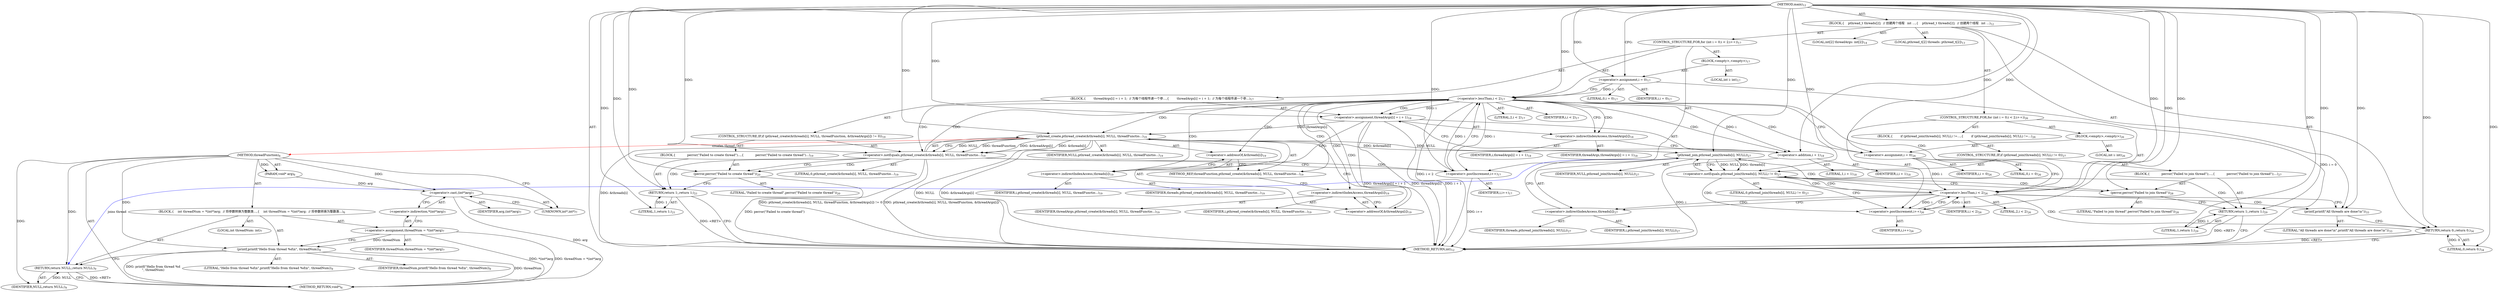 digraph combined {
"31" [label = <(METHOD,main)<SUB>12</SUB>> ]
"32" [label = <(BLOCK,{
    pthread_t threads[2];  // 创建两个线程
    int ...,{
    pthread_t threads[2];  // 创建两个线程
    int ...)<SUB>12</SUB>> ]
"33" [label = <(LOCAL,pthread_t[2] threads: pthread_t[2])<SUB>13</SUB>> ]
"34" [label = <(LOCAL,int[2] threadArgs: int[2])<SUB>14</SUB>> ]
"35" [label = <(CONTROL_STRUCTURE,FOR,for (int i = 0;i &lt; 2;i++))<SUB>17</SUB>> ]
"36" [label = <(BLOCK,&lt;empty&gt;,&lt;empty&gt;)<SUB>17</SUB>> ]
"37" [label = <(LOCAL,int i: int)<SUB>17</SUB>> ]
"38" [label = <(&lt;operator&gt;.assignment,i = 0)<SUB>17</SUB>> ]
"39" [label = <(IDENTIFIER,i,i = 0)<SUB>17</SUB>> ]
"40" [label = <(LITERAL,0,i = 0)<SUB>17</SUB>> ]
"41" [label = <(&lt;operator&gt;.lessThan,i &lt; 2)<SUB>17</SUB>> ]
"42" [label = <(IDENTIFIER,i,i &lt; 2)<SUB>17</SUB>> ]
"43" [label = <(LITERAL,2,i &lt; 2)<SUB>17</SUB>> ]
"44" [label = <(&lt;operator&gt;.postIncrement,i++)<SUB>17</SUB>> ]
"45" [label = <(IDENTIFIER,i,i++)<SUB>17</SUB>> ]
"46" [label = <(BLOCK,{
        threadArgs[i] = i + 1;  // 为每个线程传递一个参...,{
        threadArgs[i] = i + 1;  // 为每个线程传递一个参...)<SUB>17</SUB>> ]
"47" [label = <(&lt;operator&gt;.assignment,threadArgs[i] = i + 1)<SUB>18</SUB>> ]
"48" [label = <(&lt;operator&gt;.indirectIndexAccess,threadArgs[i])<SUB>18</SUB>> ]
"49" [label = <(IDENTIFIER,threadArgs,threadArgs[i] = i + 1)<SUB>18</SUB>> ]
"50" [label = <(IDENTIFIER,i,threadArgs[i] = i + 1)<SUB>18</SUB>> ]
"51" [label = <(&lt;operator&gt;.addition,i + 1)<SUB>18</SUB>> ]
"52" [label = <(IDENTIFIER,i,i + 1)<SUB>18</SUB>> ]
"53" [label = <(LITERAL,1,i + 1)<SUB>18</SUB>> ]
"54" [label = <(CONTROL_STRUCTURE,IF,if (pthread_create(&amp;threads[i], NULL, threadFunction, &amp;threadArgs[i]) != 0))<SUB>19</SUB>> ]
"55" [label = <(&lt;operator&gt;.notEquals,pthread_create(&amp;threads[i], NULL, threadFunctio...)<SUB>19</SUB>> ]
"56" [label = <(pthread_create,pthread_create(&amp;threads[i], NULL, threadFunctio...)<SUB>19</SUB>> ]
"57" [label = <(&lt;operator&gt;.addressOf,&amp;threads[i])<SUB>19</SUB>> ]
"58" [label = <(&lt;operator&gt;.indirectIndexAccess,threads[i])<SUB>19</SUB>> ]
"59" [label = <(IDENTIFIER,threads,pthread_create(&amp;threads[i], NULL, threadFunctio...)<SUB>19</SUB>> ]
"60" [label = <(IDENTIFIER,i,pthread_create(&amp;threads[i], NULL, threadFunctio...)<SUB>19</SUB>> ]
"61" [label = <(IDENTIFIER,NULL,pthread_create(&amp;threads[i], NULL, threadFunctio...)<SUB>19</SUB>> ]
"62" [label = <(METHOD_REF,threadFunction,pthread_create(&amp;threads[i], NULL, threadFunctio...)<SUB>19</SUB>> ]
"63" [label = <(&lt;operator&gt;.addressOf,&amp;threadArgs[i])<SUB>19</SUB>> ]
"64" [label = <(&lt;operator&gt;.indirectIndexAccess,threadArgs[i])<SUB>19</SUB>> ]
"65" [label = <(IDENTIFIER,threadArgs,pthread_create(&amp;threads[i], NULL, threadFunctio...)<SUB>19</SUB>> ]
"66" [label = <(IDENTIFIER,i,pthread_create(&amp;threads[i], NULL, threadFunctio...)<SUB>19</SUB>> ]
"67" [label = <(LITERAL,0,pthread_create(&amp;threads[i], NULL, threadFunctio...)<SUB>19</SUB>> ]
"68" [label = <(BLOCK,{
            perror(&quot;Failed to create thread&quot;)...,{
            perror(&quot;Failed to create thread&quot;)...)<SUB>19</SUB>> ]
"69" [label = <(perror,perror(&quot;Failed to create thread&quot;))<SUB>20</SUB>> ]
"70" [label = <(LITERAL,&quot;Failed to create thread&quot;,perror(&quot;Failed to create thread&quot;))<SUB>20</SUB>> ]
"71" [label = <(RETURN,return 1;,return 1;)<SUB>21</SUB>> ]
"72" [label = <(LITERAL,1,return 1;)<SUB>21</SUB>> ]
"73" [label = <(CONTROL_STRUCTURE,FOR,for (int i = 0;i &lt; 2;i++))<SUB>26</SUB>> ]
"74" [label = <(BLOCK,&lt;empty&gt;,&lt;empty&gt;)<SUB>26</SUB>> ]
"75" [label = <(LOCAL,int i: int)<SUB>26</SUB>> ]
"76" [label = <(&lt;operator&gt;.assignment,i = 0)<SUB>26</SUB>> ]
"77" [label = <(IDENTIFIER,i,i = 0)<SUB>26</SUB>> ]
"78" [label = <(LITERAL,0,i = 0)<SUB>26</SUB>> ]
"79" [label = <(&lt;operator&gt;.lessThan,i &lt; 2)<SUB>26</SUB>> ]
"80" [label = <(IDENTIFIER,i,i &lt; 2)<SUB>26</SUB>> ]
"81" [label = <(LITERAL,2,i &lt; 2)<SUB>26</SUB>> ]
"82" [label = <(&lt;operator&gt;.postIncrement,i++)<SUB>26</SUB>> ]
"83" [label = <(IDENTIFIER,i,i++)<SUB>26</SUB>> ]
"84" [label = <(BLOCK,{
        if (pthread_join(threads[i], NULL) !=...,{
        if (pthread_join(threads[i], NULL) !=...)<SUB>26</SUB>> ]
"85" [label = <(CONTROL_STRUCTURE,IF,if (pthread_join(threads[i], NULL) != 0))<SUB>27</SUB>> ]
"86" [label = <(&lt;operator&gt;.notEquals,pthread_join(threads[i], NULL) != 0)<SUB>27</SUB>> ]
"87" [label = <(pthread_join,pthread_join(threads[i], NULL))<SUB>27</SUB>> ]
"88" [label = <(&lt;operator&gt;.indirectIndexAccess,threads[i])<SUB>27</SUB>> ]
"89" [label = <(IDENTIFIER,threads,pthread_join(threads[i], NULL))<SUB>27</SUB>> ]
"90" [label = <(IDENTIFIER,i,pthread_join(threads[i], NULL))<SUB>27</SUB>> ]
"91" [label = <(IDENTIFIER,NULL,pthread_join(threads[i], NULL))<SUB>27</SUB>> ]
"92" [label = <(LITERAL,0,pthread_join(threads[i], NULL) != 0)<SUB>27</SUB>> ]
"93" [label = <(BLOCK,{
            perror(&quot;Failed to join thread&quot;);
...,{
            perror(&quot;Failed to join thread&quot;);
...)<SUB>27</SUB>> ]
"94" [label = <(perror,perror(&quot;Failed to join thread&quot;))<SUB>28</SUB>> ]
"95" [label = <(LITERAL,&quot;Failed to join thread&quot;,perror(&quot;Failed to join thread&quot;))<SUB>28</SUB>> ]
"96" [label = <(RETURN,return 1;,return 1;)<SUB>29</SUB>> ]
"97" [label = <(LITERAL,1,return 1;)<SUB>29</SUB>> ]
"98" [label = <(printf,printf(&quot;All threads are done!\n&quot;))<SUB>33</SUB>> ]
"99" [label = <(LITERAL,&quot;All threads are done!\n&quot;,printf(&quot;All threads are done!\n&quot;))<SUB>33</SUB>> ]
"100" [label = <(RETURN,return 0;,return 0;)<SUB>34</SUB>> ]
"101" [label = <(LITERAL,0,return 0;)<SUB>34</SUB>> ]
"102" [label = <(METHOD_RETURN,int)<SUB>12</SUB>> ]
  "31" -> "32"  [ label = "AST: "] 
  "31" -> "102"  [ label = "AST: "] 
  "32" -> "33"  [ label = "AST: "] 
  "32" -> "34"  [ label = "AST: "] 
  "32" -> "35"  [ label = "AST: "] 
  "32" -> "73"  [ label = "AST: "] 
  "32" -> "98"  [ label = "AST: "] 
  "32" -> "100"  [ label = "AST: "] 
  "35" -> "36"  [ label = "AST: "] 
  "35" -> "41"  [ label = "AST: "] 
  "35" -> "44"  [ label = "AST: "] 
  "35" -> "46"  [ label = "AST: "] 
  "36" -> "37"  [ label = "AST: "] 
  "36" -> "38"  [ label = "AST: "] 
  "38" -> "39"  [ label = "AST: "] 
  "38" -> "40"  [ label = "AST: "] 
  "41" -> "42"  [ label = "AST: "] 
  "41" -> "43"  [ label = "AST: "] 
  "44" -> "45"  [ label = "AST: "] 
  "46" -> "47"  [ label = "AST: "] 
  "46" -> "54"  [ label = "AST: "] 
  "47" -> "48"  [ label = "AST: "] 
  "47" -> "51"  [ label = "AST: "] 
  "48" -> "49"  [ label = "AST: "] 
  "48" -> "50"  [ label = "AST: "] 
  "51" -> "52"  [ label = "AST: "] 
  "51" -> "53"  [ label = "AST: "] 
  "54" -> "55"  [ label = "AST: "] 
  "54" -> "68"  [ label = "AST: "] 
  "55" -> "56"  [ label = "AST: "] 
  "55" -> "67"  [ label = "AST: "] 
  "56" -> "57"  [ label = "AST: "] 
  "56" -> "61"  [ label = "AST: "] 
  "56" -> "62"  [ label = "AST: "] 
  "56" -> "63"  [ label = "AST: "] 
  "57" -> "58"  [ label = "AST: "] 
  "58" -> "59"  [ label = "AST: "] 
  "58" -> "60"  [ label = "AST: "] 
  "63" -> "64"  [ label = "AST: "] 
  "64" -> "65"  [ label = "AST: "] 
  "64" -> "66"  [ label = "AST: "] 
  "68" -> "69"  [ label = "AST: "] 
  "68" -> "71"  [ label = "AST: "] 
  "69" -> "70"  [ label = "AST: "] 
  "71" -> "72"  [ label = "AST: "] 
  "73" -> "74"  [ label = "AST: "] 
  "73" -> "79"  [ label = "AST: "] 
  "73" -> "82"  [ label = "AST: "] 
  "73" -> "84"  [ label = "AST: "] 
  "74" -> "75"  [ label = "AST: "] 
  "74" -> "76"  [ label = "AST: "] 
  "76" -> "77"  [ label = "AST: "] 
  "76" -> "78"  [ label = "AST: "] 
  "79" -> "80"  [ label = "AST: "] 
  "79" -> "81"  [ label = "AST: "] 
  "82" -> "83"  [ label = "AST: "] 
  "84" -> "85"  [ label = "AST: "] 
  "85" -> "86"  [ label = "AST: "] 
  "85" -> "93"  [ label = "AST: "] 
  "86" -> "87"  [ label = "AST: "] 
  "86" -> "92"  [ label = "AST: "] 
  "87" -> "88"  [ label = "AST: "] 
  "87" -> "91"  [ label = "AST: "] 
  "88" -> "89"  [ label = "AST: "] 
  "88" -> "90"  [ label = "AST: "] 
  "93" -> "94"  [ label = "AST: "] 
  "93" -> "96"  [ label = "AST: "] 
  "94" -> "95"  [ label = "AST: "] 
  "96" -> "97"  [ label = "AST: "] 
  "98" -> "99"  [ label = "AST: "] 
  "100" -> "101"  [ label = "AST: "] 
  "98" -> "100"  [ label = "CFG: "] 
  "100" -> "102"  [ label = "CFG: "] 
  "41" -> "48"  [ label = "CFG: "] 
  "41" -> "76"  [ label = "CFG: "] 
  "44" -> "41"  [ label = "CFG: "] 
  "79" -> "88"  [ label = "CFG: "] 
  "79" -> "98"  [ label = "CFG: "] 
  "82" -> "79"  [ label = "CFG: "] 
  "38" -> "41"  [ label = "CFG: "] 
  "47" -> "58"  [ label = "CFG: "] 
  "76" -> "79"  [ label = "CFG: "] 
  "48" -> "51"  [ label = "CFG: "] 
  "51" -> "47"  [ label = "CFG: "] 
  "55" -> "69"  [ label = "CFG: "] 
  "55" -> "44"  [ label = "CFG: "] 
  "86" -> "94"  [ label = "CFG: "] 
  "86" -> "82"  [ label = "CFG: "] 
  "56" -> "55"  [ label = "CFG: "] 
  "69" -> "71"  [ label = "CFG: "] 
  "71" -> "102"  [ label = "CFG: "] 
  "87" -> "86"  [ label = "CFG: "] 
  "94" -> "96"  [ label = "CFG: "] 
  "96" -> "102"  [ label = "CFG: "] 
  "57" -> "62"  [ label = "CFG: "] 
  "62" -> "64"  [ label = "CFG: "] 
  "63" -> "56"  [ label = "CFG: "] 
  "88" -> "87"  [ label = "CFG: "] 
  "58" -> "57"  [ label = "CFG: "] 
  "64" -> "63"  [ label = "CFG: "] 
  "31" -> "38"  [ label = "CFG: "] 
  "96" -> "102"  [ label = "DDG: &lt;RET&gt;"] 
  "71" -> "102"  [ label = "DDG: &lt;RET&gt;"] 
  "100" -> "102"  [ label = "DDG: &lt;RET&gt;"] 
  "38" -> "102"  [ label = "DDG: i = 0"] 
  "41" -> "102"  [ label = "DDG: i &lt; 2"] 
  "47" -> "102"  [ label = "DDG: threadArgs[i]"] 
  "51" -> "102"  [ label = "DDG: i"] 
  "47" -> "102"  [ label = "DDG: i + 1"] 
  "47" -> "102"  [ label = "DDG: threadArgs[i] = i + 1"] 
  "56" -> "102"  [ label = "DDG: &amp;threads[i]"] 
  "56" -> "102"  [ label = "DDG: NULL"] 
  "56" -> "102"  [ label = "DDG: &amp;threadArgs[i]"] 
  "55" -> "102"  [ label = "DDG: pthread_create(&amp;threads[i], NULL, threadFunction, &amp;threadArgs[i])"] 
  "55" -> "102"  [ label = "DDG: pthread_create(&amp;threads[i], NULL, threadFunction, &amp;threadArgs[i]) != 0"] 
  "44" -> "102"  [ label = "DDG: i++"] 
  "69" -> "102"  [ label = "DDG: perror(&quot;Failed to create thread&quot;)"] 
  "101" -> "100"  [ label = "DDG: 0"] 
  "31" -> "100"  [ label = "DDG: "] 
  "31" -> "98"  [ label = "DDG: "] 
  "31" -> "101"  [ label = "DDG: "] 
  "31" -> "38"  [ label = "DDG: "] 
  "38" -> "41"  [ label = "DDG: i"] 
  "44" -> "41"  [ label = "DDG: i"] 
  "31" -> "41"  [ label = "DDG: "] 
  "31" -> "44"  [ label = "DDG: "] 
  "41" -> "44"  [ label = "DDG: i"] 
  "41" -> "47"  [ label = "DDG: i"] 
  "31" -> "47"  [ label = "DDG: "] 
  "31" -> "76"  [ label = "DDG: "] 
  "76" -> "79"  [ label = "DDG: i"] 
  "82" -> "79"  [ label = "DDG: i"] 
  "31" -> "79"  [ label = "DDG: "] 
  "79" -> "82"  [ label = "DDG: i"] 
  "31" -> "82"  [ label = "DDG: "] 
  "41" -> "51"  [ label = "DDG: i"] 
  "31" -> "51"  [ label = "DDG: "] 
  "56" -> "55"  [ label = "DDG: &amp;threads[i]"] 
  "56" -> "55"  [ label = "DDG: NULL"] 
  "56" -> "55"  [ label = "DDG: threadFunction"] 
  "56" -> "55"  [ label = "DDG: &amp;threadArgs[i]"] 
  "31" -> "55"  [ label = "DDG: "] 
  "72" -> "71"  [ label = "DDG: 1"] 
  "31" -> "71"  [ label = "DDG: "] 
  "87" -> "86"  [ label = "DDG: threads[i]"] 
  "87" -> "86"  [ label = "DDG: NULL"] 
  "31" -> "86"  [ label = "DDG: "] 
  "97" -> "96"  [ label = "DDG: 1"] 
  "31" -> "96"  [ label = "DDG: "] 
  "31" -> "56"  [ label = "DDG: "] 
  "47" -> "56"  [ label = "DDG: threadArgs[i]"] 
  "31" -> "69"  [ label = "DDG: "] 
  "31" -> "72"  [ label = "DDG: "] 
  "56" -> "87"  [ label = "DDG: &amp;threads[i]"] 
  "56" -> "87"  [ label = "DDG: NULL"] 
  "31" -> "87"  [ label = "DDG: "] 
  "31" -> "94"  [ label = "DDG: "] 
  "31" -> "97"  [ label = "DDG: "] 
  "41" -> "47"  [ label = "CDG: "] 
  "41" -> "48"  [ label = "CDG: "] 
  "41" -> "64"  [ label = "CDG: "] 
  "41" -> "51"  [ label = "CDG: "] 
  "41" -> "57"  [ label = "CDG: "] 
  "41" -> "56"  [ label = "CDG: "] 
  "41" -> "76"  [ label = "CDG: "] 
  "41" -> "79"  [ label = "CDG: "] 
  "41" -> "58"  [ label = "CDG: "] 
  "41" -> "63"  [ label = "CDG: "] 
  "41" -> "55"  [ label = "CDG: "] 
  "41" -> "62"  [ label = "CDG: "] 
  "79" -> "98"  [ label = "CDG: "] 
  "79" -> "87"  [ label = "CDG: "] 
  "79" -> "100"  [ label = "CDG: "] 
  "79" -> "88"  [ label = "CDG: "] 
  "79" -> "86"  [ label = "CDG: "] 
  "55" -> "69"  [ label = "CDG: "] 
  "55" -> "44"  [ label = "CDG: "] 
  "55" -> "71"  [ label = "CDG: "] 
  "55" -> "41"  [ label = "CDG: "] 
  "86" -> "94"  [ label = "CDG: "] 
  "86" -> "96"  [ label = "CDG: "] 
  "86" -> "82"  [ label = "CDG: "] 
  "86" -> "79"  [ label = "CDG: "] 
"14" [label = <(METHOD,threadFunction)<SUB>6</SUB>> ]
"15" [label = <(PARAM,void* arg)<SUB>6</SUB>> ]
"16" [label = <(BLOCK,{
    int threadNum = *(int*)arg;  // 将参数转换为整数类...,{
    int threadNum = *(int*)arg;  // 将参数转换为整数类...)<SUB>6</SUB>> ]
"17" [label = <(LOCAL,int threadNum: int)<SUB>7</SUB>> ]
"18" [label = <(&lt;operator&gt;.assignment,threadNum = *(int*)arg)<SUB>7</SUB>> ]
"19" [label = <(IDENTIFIER,threadNum,threadNum = *(int*)arg)<SUB>7</SUB>> ]
"20" [label = <(&lt;operator&gt;.indirection,*(int*)arg)<SUB>7</SUB>> ]
"21" [label = <(&lt;operator&gt;.cast,(int*)arg)<SUB>7</SUB>> ]
"22" [label = <(UNKNOWN,int*,int*)<SUB>7</SUB>> ]
"23" [label = <(IDENTIFIER,arg,(int*)arg)<SUB>7</SUB>> ]
"24" [label = <(printf,printf(&quot;Hello from thread %d\n&quot;, threadNum))<SUB>8</SUB>> ]
"25" [label = <(LITERAL,&quot;Hello from thread %d\n&quot;,printf(&quot;Hello from thread %d\n&quot;, threadNum))<SUB>8</SUB>> ]
"26" [label = <(IDENTIFIER,threadNum,printf(&quot;Hello from thread %d\n&quot;, threadNum))<SUB>8</SUB>> ]
"27" [label = <(RETURN,return NULL;,return NULL;)<SUB>9</SUB>> ]
"28" [label = <(IDENTIFIER,NULL,return NULL;)<SUB>9</SUB>> ]
"29" [label = <(METHOD_RETURN,void*)<SUB>6</SUB>> ]
  "14" -> "15"  [ label = "AST: "] 
  "14" -> "16"  [ label = "AST: "] 
  "14" -> "29"  [ label = "AST: "] 
  "16" -> "17"  [ label = "AST: "] 
  "16" -> "18"  [ label = "AST: "] 
  "16" -> "24"  [ label = "AST: "] 
  "16" -> "27"  [ label = "AST: "] 
  "18" -> "19"  [ label = "AST: "] 
  "18" -> "20"  [ label = "AST: "] 
  "20" -> "21"  [ label = "AST: "] 
  "21" -> "22"  [ label = "AST: "] 
  "21" -> "23"  [ label = "AST: "] 
  "24" -> "25"  [ label = "AST: "] 
  "24" -> "26"  [ label = "AST: "] 
  "27" -> "28"  [ label = "AST: "] 
  "18" -> "24"  [ label = "CFG: "] 
  "24" -> "27"  [ label = "CFG: "] 
  "27" -> "29"  [ label = "CFG: "] 
  "20" -> "18"  [ label = "CFG: "] 
  "21" -> "20"  [ label = "CFG: "] 
  "22" -> "21"  [ label = "CFG: "] 
  "14" -> "22"  [ label = "CFG: "] 
  "27" -> "29"  [ label = "DDG: &lt;RET&gt;"] 
  "21" -> "29"  [ label = "DDG: arg"] 
  "18" -> "29"  [ label = "DDG: *(int*)arg"] 
  "18" -> "29"  [ label = "DDG: threadNum = *(int*)arg"] 
  "24" -> "29"  [ label = "DDG: threadNum"] 
  "24" -> "29"  [ label = "DDG: printf(&quot;Hello from thread %d\n&quot;, threadNum)"] 
  "14" -> "15"  [ label = "DDG: "] 
  "28" -> "27"  [ label = "DDG: NULL"] 
  "14" -> "27"  [ label = "DDG: "] 
  "14" -> "24"  [ label = "DDG: "] 
  "18" -> "24"  [ label = "DDG: threadNum"] 
  "14" -> "28"  [ label = "DDG: "] 
  "15" -> "21"  [ label = "DDG: arg"] 
  "14" -> "21"  [ label = "DDG: "] 
  "56" -> "14" [color=red,label="creates thread"];
  "87" -> "27" [color=blue,label="joins thread"];
}
